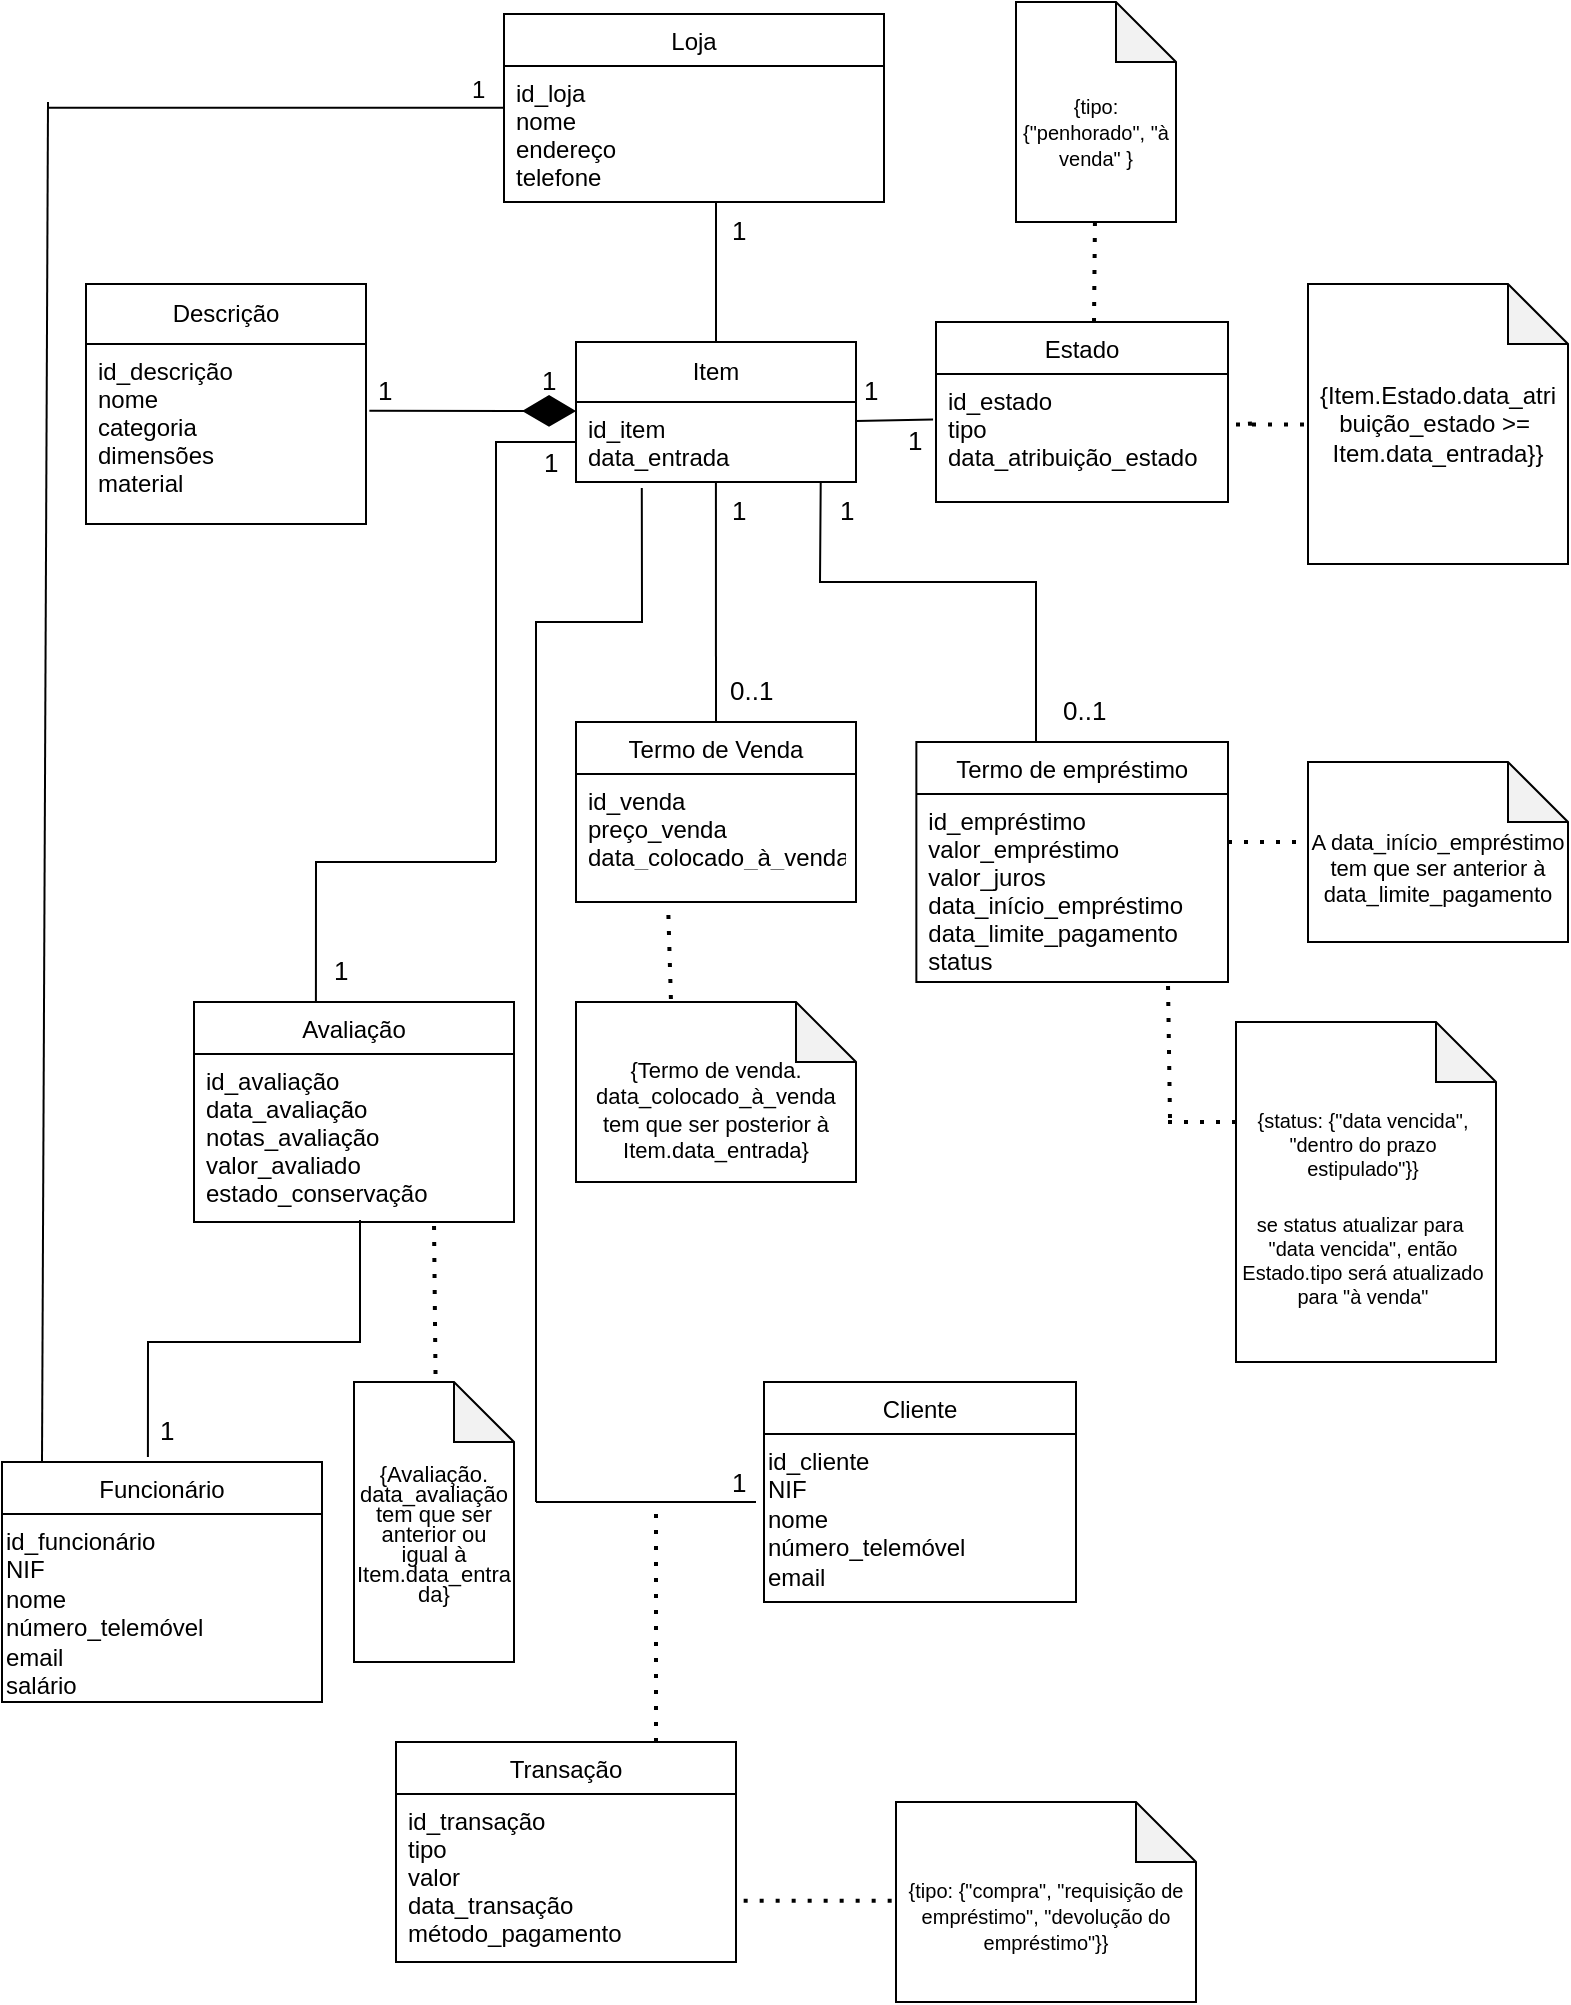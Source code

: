 <mxfile version="24.8.0">
  <diagram id="C5RBs43oDa-KdzZeNtuy" name="Page-1">
    <mxGraphModel dx="1364" dy="747" grid="1" gridSize="10" guides="1" tooltips="1" connect="1" arrows="1" fold="1" page="1" pageScale="1" pageWidth="827" pageHeight="1169" math="0" shadow="0">
      <root>
        <mxCell id="WIyWlLk6GJQsqaUBKTNV-0" />
        <mxCell id="WIyWlLk6GJQsqaUBKTNV-1" parent="WIyWlLk6GJQsqaUBKTNV-0" />
        <mxCell id="BK3RTOM4ylX85SdspDBA-17" value="&lt;div style=&quot;font-size: 11px; margin-top: 16px;&quot;&gt;&lt;font style=&quot;font-size: 11px;&quot;&gt;A data_início_empréstimo tem que ser anterior à data_limite_pagamento&lt;/font&gt;&lt;/div&gt;" style="shape=note;whiteSpace=wrap;html=1;backgroundOutline=1;darkOpacity=0.05;container=0;" parent="WIyWlLk6GJQsqaUBKTNV-1" vertex="1">
          <mxGeometry x="680" y="440" width="130" height="90" as="geometry" />
        </mxCell>
        <mxCell id="ibe0FgVLeVuCVKN4VXd9-33" value="Funcionário" style="swimlane;fontStyle=0;align=center;verticalAlign=top;childLayout=stackLayout;horizontal=1;startSize=26;horizontalStack=0;resizeParent=1;resizeLast=0;collapsible=1;marginBottom=0;rounded=0;shadow=0;strokeWidth=1;container=0;" parent="WIyWlLk6GJQsqaUBKTNV-1" vertex="1">
          <mxGeometry x="27" y="790" width="160" height="120" as="geometry">
            <mxRectangle x="340" y="380" width="170" height="26" as="alternateBounds" />
          </mxGeometry>
        </mxCell>
        <mxCell id="ibe0FgVLeVuCVKN4VXd9-36" value="&lt;div&gt;id_funcionário&lt;/div&gt;&lt;div&gt;NIF&lt;br&gt;&lt;/div&gt;&lt;div&gt;nome&lt;/div&gt;&lt;div&gt;número_telemóvel&lt;/div&gt;&lt;div&gt;email&lt;/div&gt;&lt;div&gt;salário&lt;/div&gt;" style="text;whiteSpace=wrap;html=1;" parent="WIyWlLk6GJQsqaUBKTNV-1" vertex="1">
          <mxGeometry x="27" y="816" width="160" height="78" as="geometry" />
        </mxCell>
        <mxCell id="zkfFHV4jXpPFQw0GAbJ--0" value="Loja" style="swimlane;fontStyle=0;align=center;verticalAlign=top;childLayout=stackLayout;horizontal=1;startSize=26;horizontalStack=0;resizeParent=1;resizeLast=0;collapsible=1;marginBottom=0;rounded=0;shadow=0;strokeWidth=1;container=0;" parent="WIyWlLk6GJQsqaUBKTNV-1" vertex="1">
          <mxGeometry x="278" y="66" width="190" height="94" as="geometry">
            <mxRectangle x="230" y="140" width="160" height="26" as="alternateBounds" />
          </mxGeometry>
        </mxCell>
        <mxCell id="ibe0FgVLeVuCVKN4VXd9-4" value="id_loja&#xa;nome&#xa;endereço&#xa;telefone&#xa;" style="text;align=left;verticalAlign=top;spacingLeft=4;spacingRight=4;overflow=hidden;rotatable=0;points=[[0,0.5],[1,0.5]];portConstraint=eastwest;container=0;" parent="zkfFHV4jXpPFQw0GAbJ--0" vertex="1">
          <mxGeometry y="26" width="190" height="64" as="geometry" />
        </mxCell>
        <mxCell id="zkfFHV4jXpPFQw0GAbJ--13" value="Estado" style="swimlane;fontStyle=0;align=center;verticalAlign=top;childLayout=stackLayout;horizontal=1;startSize=26;horizontalStack=0;resizeParent=1;resizeLast=0;collapsible=1;marginBottom=0;rounded=0;shadow=0;strokeWidth=1;container=0;" parent="WIyWlLk6GJQsqaUBKTNV-1" vertex="1">
          <mxGeometry x="494" y="220" width="146" height="90" as="geometry">
            <mxRectangle x="340" y="380" width="170" height="26" as="alternateBounds" />
          </mxGeometry>
        </mxCell>
        <mxCell id="ibe0FgVLeVuCVKN4VXd9-6" value="id_estado&#xa;tipo&#xa;data_atribuição_estado" style="text;align=left;verticalAlign=top;spacingLeft=4;spacingRight=4;overflow=hidden;rotatable=0;points=[[0,0.5],[1,0.5]];portConstraint=eastwest;fontStyle=0;container=0;" parent="zkfFHV4jXpPFQw0GAbJ--13" vertex="1">
          <mxGeometry y="26" width="146" height="64" as="geometry" />
        </mxCell>
        <mxCell id="87SshtayELK0KyAv6o-h-5" value="Item" style="swimlane;fontStyle=0;childLayout=stackLayout;horizontal=1;startSize=30;horizontalStack=0;resizeParent=1;resizeParentMax=0;resizeLast=0;collapsible=1;marginBottom=0;whiteSpace=wrap;html=1;container=0;" parent="WIyWlLk6GJQsqaUBKTNV-1" vertex="1">
          <mxGeometry x="314" y="230" width="140" height="70" as="geometry" />
        </mxCell>
        <mxCell id="87SshtayELK0KyAv6o-h-20" value="Avaliação" style="swimlane;fontStyle=0;align=center;verticalAlign=top;childLayout=stackLayout;horizontal=1;startSize=26;horizontalStack=0;resizeParent=1;resizeLast=0;collapsible=1;marginBottom=0;rounded=0;shadow=0;strokeWidth=1;container=0;" parent="WIyWlLk6GJQsqaUBKTNV-1" vertex="1">
          <mxGeometry x="123" y="560" width="160" height="110" as="geometry">
            <mxRectangle x="340" y="380" width="170" height="26" as="alternateBounds" />
          </mxGeometry>
        </mxCell>
        <mxCell id="87SshtayELK0KyAv6o-h-29" value="Termo de empréstimo" style="swimlane;fontStyle=0;align=center;verticalAlign=top;childLayout=stackLayout;horizontal=1;startSize=26;horizontalStack=0;resizeParent=1;resizeLast=0;collapsible=1;marginBottom=0;rounded=0;shadow=0;strokeWidth=1;container=0;" parent="WIyWlLk6GJQsqaUBKTNV-1" vertex="1">
          <mxGeometry x="484.18" y="430" width="155.82" height="120" as="geometry">
            <mxRectangle x="340" y="380" width="170" height="26" as="alternateBounds" />
          </mxGeometry>
        </mxCell>
        <mxCell id="ibe0FgVLeVuCVKN4VXd9-19" value="id_empréstimo&#xa;valor_empréstimo&#xa;valor_juros&#xa;data_início_empréstimo&#xa;data_limite_pagamento&#xa;status&#xa;" style="text;align=left;verticalAlign=top;spacingLeft=4;spacingRight=4;overflow=hidden;rotatable=0;points=[[0,0.5],[1,0.5]];portConstraint=eastwest;fontStyle=0;aspect=fixed;container=0;" parent="87SshtayELK0KyAv6o-h-29" vertex="1">
          <mxGeometry y="26" width="155.82" height="94" as="geometry" />
        </mxCell>
        <mxCell id="87SshtayELK0KyAv6o-h-36" value="Cliente" style="swimlane;fontStyle=0;align=center;verticalAlign=top;childLayout=stackLayout;horizontal=1;startSize=26;horizontalStack=0;resizeParent=1;resizeLast=0;collapsible=1;marginBottom=0;rounded=0;shadow=0;strokeWidth=1;container=0;" parent="WIyWlLk6GJQsqaUBKTNV-1" vertex="1">
          <mxGeometry x="408" y="750" width="156" height="110" as="geometry">
            <mxRectangle x="340" y="380" width="170" height="26" as="alternateBounds" />
          </mxGeometry>
        </mxCell>
        <mxCell id="ibe0FgVLeVuCVKN4VXd9-24" value="&lt;div align=&quot;justify&quot; style=&quot;line-height: 120%;&quot;&gt;&lt;font style=&quot;font-size: 12px;&quot;&gt;id_cliente&lt;br&gt;&lt;/font&gt;&lt;/div&gt;&lt;div align=&quot;justify&quot; style=&quot;line-height: 120%;&quot;&gt;&lt;font style=&quot;font-size: 12px;&quot;&gt;NIF&lt;br&gt;&lt;/font&gt;&lt;/div&gt;&lt;div style=&quot;line-height: 120%;&quot; align=&quot;justify&quot;&gt;&lt;font style=&quot;font-size: 12px;&quot;&gt;nome&lt;/font&gt;&lt;/div&gt;&lt;div style=&quot;line-height: 120%;&quot; align=&quot;justify&quot;&gt;&lt;font style=&quot;font-size: 12px;&quot;&gt;número_telemóvel&lt;/font&gt;&lt;/div&gt;&lt;div style=&quot;line-height: 120%;&quot; align=&quot;justify&quot;&gt;&lt;font style=&quot;font-size: 12px;&quot;&gt;email&lt;/font&gt;&lt;/div&gt;" style="text;whiteSpace=wrap;html=1;container=0;" parent="87SshtayELK0KyAv6o-h-36" vertex="1">
          <mxGeometry y="26" width="156" height="74" as="geometry" />
        </mxCell>
        <mxCell id="87SshtayELK0KyAv6o-h-39" value="Transação" style="swimlane;fontStyle=0;align=center;verticalAlign=top;childLayout=stackLayout;horizontal=1;startSize=26;horizontalStack=0;resizeParent=1;resizeLast=0;collapsible=1;marginBottom=0;rounded=0;shadow=0;strokeWidth=1;container=0;" parent="WIyWlLk6GJQsqaUBKTNV-1" vertex="1">
          <mxGeometry x="224" y="930" width="170" height="110" as="geometry">
            <mxRectangle x="340" y="380" width="170" height="26" as="alternateBounds" />
          </mxGeometry>
        </mxCell>
        <mxCell id="ibe0FgVLeVuCVKN4VXd9-22" value="id_transação&#xa;tipo&#xa;valor&#xa;data_transação&#xa;método_pagamento&#xa;" style="text;align=left;verticalAlign=top;spacingLeft=4;spacingRight=4;overflow=hidden;rotatable=0;points=[[0,0.5],[1,0.5]];portConstraint=eastwest;fontStyle=0;container=0;" parent="87SshtayELK0KyAv6o-h-39" vertex="1">
          <mxGeometry y="26" width="170" height="84" as="geometry" />
        </mxCell>
        <mxCell id="87SshtayELK0KyAv6o-h-41" value="Descrição" style="swimlane;fontStyle=0;childLayout=stackLayout;horizontal=1;startSize=30;horizontalStack=0;resizeParent=1;resizeParentMax=0;resizeLast=0;collapsible=1;marginBottom=0;whiteSpace=wrap;html=1;container=0;" parent="WIyWlLk6GJQsqaUBKTNV-1" vertex="1">
          <mxGeometry x="69" y="201" width="140" height="120" as="geometry" />
        </mxCell>
        <mxCell id="ibe0FgVLeVuCVKN4VXd9-42" value="id_descrição&#xa;nome&#xa;categoria&#xa;dimensões&#xa;material&#xa;" style="text;align=left;verticalAlign=top;spacingLeft=4;spacingRight=4;overflow=hidden;rotatable=0;points=[[0,0.5],[1,0.5]];portConstraint=eastwest;fontStyle=0;container=0;" parent="87SshtayELK0KyAv6o-h-41" vertex="1">
          <mxGeometry y="30" width="140" height="90" as="geometry" />
        </mxCell>
        <mxCell id="87SshtayELK0KyAv6o-h-27" value="Termo de Venda" style="swimlane;fontStyle=0;align=center;verticalAlign=top;childLayout=stackLayout;horizontal=1;startSize=26;horizontalStack=0;resizeParent=1;resizeLast=0;collapsible=1;marginBottom=0;rounded=0;shadow=0;strokeWidth=1;container=0;" parent="WIyWlLk6GJQsqaUBKTNV-1" vertex="1">
          <mxGeometry x="314" y="420" width="140" height="90" as="geometry">
            <mxRectangle x="340" y="380" width="170" height="26" as="alternateBounds" />
          </mxGeometry>
        </mxCell>
        <mxCell id="ibe0FgVLeVuCVKN4VXd9-15" value="id_venda&#xa;preço_venda&#xa;data_colocado_à_venda&#xa;" style="text;align=left;verticalAlign=top;spacingLeft=4;spacingRight=4;overflow=hidden;rotatable=0;points=[[0,0.5],[1,0.5]];portConstraint=eastwest;fontStyle=0;container=0;" parent="87SshtayELK0KyAv6o-h-27" vertex="1">
          <mxGeometry y="26" width="140" height="44" as="geometry" />
        </mxCell>
        <mxCell id="ibe0FgVLeVuCVKN4VXd9-29" value="" style="endArrow=none;html=1;rounded=0;entryX=0.663;entryY=0.984;entryDx=0;entryDy=0;entryPerimeter=0;exitX=0.5;exitY=0;exitDx=0;exitDy=0;" parent="WIyWlLk6GJQsqaUBKTNV-1" source="87SshtayELK0KyAv6o-h-27" edge="1">
          <mxGeometry width="50" height="50" relative="1" as="geometry">
            <mxPoint x="383.47" y="410" as="sourcePoint" />
            <mxPoint x="383.96" y="299.996" as="targetPoint" />
          </mxGeometry>
        </mxCell>
        <mxCell id="ibe0FgVLeVuCVKN4VXd9-31" value="" style="endArrow=none;html=1;rounded=0;exitX=0.381;exitY=0;exitDx=0;exitDy=0;exitPerimeter=0;" parent="WIyWlLk6GJQsqaUBKTNV-1" source="87SshtayELK0KyAv6o-h-20" edge="1">
          <mxGeometry width="50" height="50" relative="1" as="geometry">
            <mxPoint x="154" y="510" as="sourcePoint" />
            <mxPoint x="274" y="490" as="targetPoint" />
            <Array as="points">
              <mxPoint x="184" y="490" />
            </Array>
          </mxGeometry>
        </mxCell>
        <mxCell id="ibe0FgVLeVuCVKN4VXd9-32" value="" style="endArrow=none;html=1;rounded=0;" parent="WIyWlLk6GJQsqaUBKTNV-1" edge="1">
          <mxGeometry width="50" height="50" relative="1" as="geometry">
            <mxPoint x="404" y="810" as="sourcePoint" />
            <mxPoint x="294" y="810" as="targetPoint" />
            <Array as="points" />
          </mxGeometry>
        </mxCell>
        <mxCell id="kfRFtVWWlGpXpjC6ZaTj-0" value="" style="endArrow=none;html=1;rounded=0;entryX=0.235;entryY=1.075;entryDx=0;entryDy=0;entryPerimeter=0;" parent="WIyWlLk6GJQsqaUBKTNV-1" target="ibe0FgVLeVuCVKN4VXd9-11" edge="1">
          <mxGeometry width="50" height="50" relative="1" as="geometry">
            <mxPoint x="294" y="810" as="sourcePoint" />
            <mxPoint x="354" y="370" as="targetPoint" />
            <Array as="points">
              <mxPoint x="294" y="370" />
              <mxPoint x="347" y="370" />
            </Array>
          </mxGeometry>
        </mxCell>
        <mxCell id="kfRFtVWWlGpXpjC6ZaTj-4" value="" style="endArrow=none;html=1;rounded=0;exitX=0.456;exitY=-0.021;exitDx=0;exitDy=0;exitPerimeter=0;" parent="WIyWlLk6GJQsqaUBKTNV-1" source="ibe0FgVLeVuCVKN4VXd9-33" edge="1">
          <mxGeometry width="50" height="50" relative="1" as="geometry">
            <mxPoint x="424" y="690" as="sourcePoint" />
            <mxPoint x="206" y="669" as="targetPoint" />
            <Array as="points">
              <mxPoint x="100" y="730" />
              <mxPoint x="184" y="730" />
              <mxPoint x="206" y="730" />
            </Array>
          </mxGeometry>
        </mxCell>
        <mxCell id="BK3RTOM4ylX85SdspDBA-0" value="" style="endArrow=none;html=1;rounded=0;exitX=0.125;exitY=0;exitDx=0;exitDy=0;exitPerimeter=0;" parent="WIyWlLk6GJQsqaUBKTNV-1" source="ibe0FgVLeVuCVKN4VXd9-33" edge="1">
          <mxGeometry width="50" height="50" relative="1" as="geometry">
            <mxPoint x="34" y="750" as="sourcePoint" />
            <mxPoint x="50" y="110" as="targetPoint" />
          </mxGeometry>
        </mxCell>
        <mxCell id="BK3RTOM4ylX85SdspDBA-16" value="" style="endArrow=none;html=1;rounded=0;" parent="WIyWlLk6GJQsqaUBKTNV-1" edge="1">
          <mxGeometry width="50" height="50" relative="1" as="geometry">
            <mxPoint x="50" y="112.86" as="sourcePoint" />
            <mxPoint x="278" y="112.86" as="targetPoint" />
          </mxGeometry>
        </mxCell>
        <mxCell id="BK3RTOM4ylX85SdspDBA-22" value="" style="endArrow=none;dashed=1;html=1;dashPattern=1 3;strokeWidth=2;rounded=0;" parent="WIyWlLk6GJQsqaUBKTNV-1" edge="1">
          <mxGeometry width="50" height="50" relative="1" as="geometry">
            <mxPoint x="674" y="480" as="sourcePoint" />
            <mxPoint x="634" y="480" as="targetPoint" />
            <Array as="points">
              <mxPoint x="640" y="480" />
            </Array>
          </mxGeometry>
        </mxCell>
        <mxCell id="BK3RTOM4ylX85SdspDBA-24" value="&lt;div style=&quot;font-size: 10px; padding-right: 3px; margin-bottom: 0px; margin-top: 16px;&quot; align=&quot;center&quot;&gt;&lt;font style=&quot;font-size: 10px;&quot;&gt;{status: {&quot;data vencida&quot;, &quot;dentro do prazo estipulado&quot;}}&lt;/font&gt;&lt;/div&gt;&lt;div style=&quot;font-size: 10px; padding-right: 3px; margin-bottom: 0px; margin-top: 16px;&quot; align=&quot;center&quot;&gt;&lt;font style=&quot;font-size: 10px;&quot;&gt;se status atualizar para&amp;nbsp; &quot;data vencida&quot;, então Estado.tipo será atualizado para &quot;à venda&quot;&lt;br&gt;&lt;/font&gt;&lt;/div&gt;" style="shape=note;whiteSpace=wrap;html=1;backgroundOutline=1;darkOpacity=0.05;align=center;container=0;" parent="WIyWlLk6GJQsqaUBKTNV-1" vertex="1">
          <mxGeometry x="644" y="570" width="130" height="170" as="geometry" />
        </mxCell>
        <mxCell id="BK3RTOM4ylX85SdspDBA-26" value="&lt;p style=&quot;line-height: 110%; margin-top: 30px; padding-right: 0px;&quot;&gt;&lt;font style=&quot;font-size: 10px;&quot;&gt;{tipo: {&quot;compra&quot;, &quot;requisição de empréstimo&quot;, &quot;devolução do empréstimo&quot;}}&lt;/font&gt;&lt;/p&gt;" style="shape=note;whiteSpace=wrap;html=1;backgroundOutline=1;darkOpacity=0.05;spacingBottom=4;labelBorderColor=none;container=0;" parent="WIyWlLk6GJQsqaUBKTNV-1" vertex="1">
          <mxGeometry x="474" y="960" width="150" height="100" as="geometry" />
        </mxCell>
        <mxCell id="BK3RTOM4ylX85SdspDBA-27" value="" style="endArrow=none;dashed=1;html=1;dashPattern=1 3;strokeWidth=2;rounded=0;" parent="WIyWlLk6GJQsqaUBKTNV-1" target="BK3RTOM4ylX85SdspDBA-28" edge="1">
          <mxGeometry width="50" height="50" relative="1" as="geometry">
            <mxPoint x="573" y="220" as="sourcePoint" />
            <mxPoint x="573" y="300" as="targetPoint" />
          </mxGeometry>
        </mxCell>
        <mxCell id="BK3RTOM4ylX85SdspDBA-28" value="&lt;div style=&quot;font-size: 11px; margin-top: 20px;&quot;&gt;&lt;font style=&quot;font-size: 10px;&quot;&gt;{tipo: {&quot;penhorado&quot;, &quot;à venda&quot; }&lt;/font&gt;&lt;/div&gt;" style="shape=note;whiteSpace=wrap;html=1;backgroundOutline=1;darkOpacity=0.05;container=0;" parent="WIyWlLk6GJQsqaUBKTNV-1" vertex="1">
          <mxGeometry x="534" y="60" width="80" height="110" as="geometry" />
        </mxCell>
        <mxCell id="BK3RTOM4ylX85SdspDBA-30" value="&lt;p style=&quot;line-height: 110%; margin-top: 30px;&quot;&gt;&lt;font style=&quot;font-size: 11px;&quot;&gt;{Termo de venda. data_colocado_à_venda tem que ser posterior à Item.data_entrada} &lt;/font&gt;&lt;/p&gt;" style="shape=note;whiteSpace=wrap;html=1;backgroundOutline=1;darkOpacity=0.05;container=0;" parent="WIyWlLk6GJQsqaUBKTNV-1" vertex="1">
          <mxGeometry x="314" y="560" width="140" height="90" as="geometry" />
        </mxCell>
        <mxCell id="BK3RTOM4ylX85SdspDBA-33" value="&lt;div&gt;{Item.Estado.data_atri&lt;/div&gt;&lt;div&gt;buição_estado &amp;gt;=&amp;nbsp;&lt;/div&gt;&lt;div&gt;Item.data_entrada}}&lt;/div&gt;" style="shape=note;whiteSpace=wrap;html=1;backgroundOutline=1;darkOpacity=0.05;container=0;" parent="WIyWlLk6GJQsqaUBKTNV-1" vertex="1">
          <mxGeometry x="680" y="201" width="130" height="140" as="geometry" />
        </mxCell>
        <mxCell id="BK3RTOM4ylX85SdspDBA-34" value="" style="endArrow=none;dashed=1;html=1;dashPattern=1 3;strokeWidth=2;rounded=0;entryX=0.75;entryY=1;entryDx=0;entryDy=0;" parent="WIyWlLk6GJQsqaUBKTNV-1" target="87SshtayELK0KyAv6o-h-20" edge="1">
          <mxGeometry width="50" height="50" relative="1" as="geometry">
            <mxPoint x="244" y="770" as="sourcePoint" />
            <mxPoint x="314" y="690" as="targetPoint" />
          </mxGeometry>
        </mxCell>
        <mxCell id="BK3RTOM4ylX85SdspDBA-35" value="&lt;p style=&quot;line-height: 110%;&quot;&gt;&lt;/p&gt;&lt;div style=&quot;margin-top: 25px; font-size: 11px; line-height: 90%;&quot;&gt;&lt;font style=&quot;font-size: 11px;&quot;&gt;{Avaliação. data_avaliação tem que ser anterior ou igual à&lt;br&gt;&lt;/font&gt;&lt;/div&gt;&lt;div style=&quot;font-size: 11px; line-height: 90%;&quot;&gt;&lt;font style=&quot;font-size: 11px;&quot;&gt;Item.data_entra&lt;/font&gt;&lt;/div&gt;&lt;div style=&quot;font-size: 11px; line-height: 90%;&quot;&gt;&lt;font style=&quot;font-size: 11px;&quot;&gt;da}&lt;/font&gt;&lt;/div&gt;&lt;p&gt;&lt;/p&gt;" style="shape=note;whiteSpace=wrap;html=1;backgroundOutline=1;darkOpacity=0.05;container=0;" parent="WIyWlLk6GJQsqaUBKTNV-1" vertex="1">
          <mxGeometry x="203" y="750" width="80" height="140" as="geometry" />
        </mxCell>
        <mxCell id="BK3RTOM4ylX85SdspDBA-40" value="" style="endArrow=none;html=1;rounded=0;exitX=1;exitY=0.5;exitDx=0;exitDy=0;entryX=-0.01;entryY=0.356;entryDx=0;entryDy=0;entryPerimeter=0;" parent="WIyWlLk6GJQsqaUBKTNV-1" target="ibe0FgVLeVuCVKN4VXd9-6" edge="1">
          <mxGeometry width="50" height="50" relative="1" as="geometry">
            <mxPoint x="454" y="269.5" as="sourcePoint" />
            <mxPoint x="480" y="280" as="targetPoint" />
          </mxGeometry>
        </mxCell>
        <mxCell id="BK3RTOM4ylX85SdspDBA-41" value="" style="endArrow=none;html=1;rounded=0;entryX=0.874;entryY=0.996;entryDx=0;entryDy=0;entryPerimeter=0;" parent="WIyWlLk6GJQsqaUBKTNV-1" target="ibe0FgVLeVuCVKN4VXd9-11" edge="1">
          <mxGeometry width="50" height="50" relative="1" as="geometry">
            <mxPoint x="544" y="430" as="sourcePoint" />
            <mxPoint x="376" y="451" as="targetPoint" />
            <Array as="points">
              <mxPoint x="544" y="350" />
              <mxPoint x="436" y="350" />
            </Array>
          </mxGeometry>
        </mxCell>
        <mxCell id="BK3RTOM4ylX85SdspDBA-42" value="" style="endArrow=none;html=1;rounded=0;entryX=0;entryY=0.5;entryDx=0;entryDy=0;" parent="WIyWlLk6GJQsqaUBKTNV-1" target="ibe0FgVLeVuCVKN4VXd9-11" edge="1">
          <mxGeometry width="50" height="50" relative="1" as="geometry">
            <mxPoint x="274" y="490" as="sourcePoint" />
            <mxPoint x="254" y="280" as="targetPoint" />
            <Array as="points">
              <mxPoint x="274" y="280" />
            </Array>
          </mxGeometry>
        </mxCell>
        <mxCell id="ibe0FgVLeVuCVKN4VXd9-2" value="&#xa;" style="text;align=left;verticalAlign=top;spacingLeft=4;spacingRight=4;overflow=hidden;rotatable=0;points=[[0,0.5],[1,0.5]];portConstraint=eastwest;container=0;" parent="WIyWlLk6GJQsqaUBKTNV-1" vertex="1">
          <mxGeometry x="278" y="150" width="196" height="4" as="geometry" />
        </mxCell>
        <mxCell id="ibe0FgVLeVuCVKN4VXd9-11" value="id_item&#xa;data_entrada&#xa;" style="text;align=left;verticalAlign=top;spacingLeft=4;spacingRight=4;overflow=hidden;rotatable=0;points=[[0,0.5],[1,0.5]];portConstraint=eastwest;fontStyle=0;container=0;" parent="WIyWlLk6GJQsqaUBKTNV-1" vertex="1">
          <mxGeometry x="314" y="260" width="140" height="40" as="geometry" />
        </mxCell>
        <mxCell id="ibe0FgVLeVuCVKN4VXd9-14" value="id_avaliação&#xa;data_avaliação&#xa;notas_avaliação&#xa;valor_avaliado&#xa;estado_conservação&#xa;&#xa;" style="text;align=left;verticalAlign=top;spacingLeft=4;spacingRight=4;overflow=hidden;rotatable=0;points=[[0,0.5],[1,0.5]];portConstraint=eastwest;fontStyle=0;container=0;" parent="WIyWlLk6GJQsqaUBKTNV-1" vertex="1">
          <mxGeometry x="123" y="586" width="160" height="84" as="geometry" />
        </mxCell>
        <mxCell id="BK3RTOM4ylX85SdspDBA-48" value="" style="endArrow=none;dashed=1;html=1;dashPattern=1 3;strokeWidth=2;rounded=0;exitX=0.339;exitY=-0.017;exitDx=0;exitDy=0;exitPerimeter=0;" parent="WIyWlLk6GJQsqaUBKTNV-1" source="BK3RTOM4ylX85SdspDBA-30" edge="1">
          <mxGeometry width="50" height="50" relative="1" as="geometry">
            <mxPoint x="204" y="630" as="sourcePoint" />
            <mxPoint x="360" y="510" as="targetPoint" />
          </mxGeometry>
        </mxCell>
        <mxCell id="BK3RTOM4ylX85SdspDBA-52" value="" style="endArrow=none;dashed=1;html=1;dashPattern=1 3;strokeWidth=2;rounded=0;" parent="WIyWlLk6GJQsqaUBKTNV-1" edge="1">
          <mxGeometry width="50" height="50" relative="1" as="geometry">
            <mxPoint x="354" y="930" as="sourcePoint" />
            <mxPoint x="354" y="810" as="targetPoint" />
          </mxGeometry>
        </mxCell>
        <mxCell id="BK3RTOM4ylX85SdspDBA-53" value="" style="endArrow=none;dashed=1;html=1;dashPattern=1 3;strokeWidth=2;rounded=0;exitX=1.008;exitY=0.602;exitDx=0;exitDy=0;exitPerimeter=0;entryX=-0.017;entryY=0.61;entryDx=0;entryDy=0;entryPerimeter=0;" parent="WIyWlLk6GJQsqaUBKTNV-1" edge="1">
          <mxGeometry width="50" height="50" relative="1" as="geometry">
            <mxPoint x="397.83" y="1009.396" as="sourcePoint" />
            <mxPoint x="474.0" y="1009.38" as="targetPoint" />
          </mxGeometry>
        </mxCell>
        <mxCell id="BK3RTOM4ylX85SdspDBA-57" value="" style="endArrow=none;html=1;rounded=0;" parent="WIyWlLk6GJQsqaUBKTNV-1" edge="1">
          <mxGeometry width="50" height="50" relative="1" as="geometry">
            <mxPoint x="384" y="230" as="sourcePoint" />
            <mxPoint x="384" y="160" as="targetPoint" />
          </mxGeometry>
        </mxCell>
        <mxCell id="BK3RTOM4ylX85SdspDBA-62" value="1" style="text;align=left;verticalAlign=top;spacingLeft=4;spacingRight=4;overflow=hidden;rotatable=0;points=[[0,0.5],[1,0.5]];portConstraint=eastwest;fontStyle=0;container=0;" parent="WIyWlLk6GJQsqaUBKTNV-1" vertex="1">
          <mxGeometry x="256" y="90" width="22" height="30" as="geometry" />
        </mxCell>
        <mxCell id="BK3RTOM4ylX85SdspDBA-63" value="1" style="text;align=left;verticalAlign=top;spacingLeft=4;spacingRight=4;overflow=hidden;rotatable=0;points=[[0,0.5],[1,0.5]];portConstraint=eastwest;fontStyle=0;container=0;fontSize=13;" parent="WIyWlLk6GJQsqaUBKTNV-1" vertex="1">
          <mxGeometry x="100" y="760" width="22" height="30" as="geometry" />
        </mxCell>
        <mxCell id="BK3RTOM4ylX85SdspDBA-64" value="1" style="text;align=left;verticalAlign=top;spacingLeft=4;spacingRight=4;overflow=hidden;rotatable=0;points=[[0,0.5],[1,0.5]];portConstraint=eastwest;fontStyle=0;container=0;fontSize=13;" parent="WIyWlLk6GJQsqaUBKTNV-1" vertex="1">
          <mxGeometry x="386" y="786" width="22" height="30" as="geometry" />
        </mxCell>
        <mxCell id="BK3RTOM4ylX85SdspDBA-65" value="1" style="text;align=left;verticalAlign=top;spacingLeft=4;spacingRight=4;overflow=hidden;rotatable=0;points=[[0,0.5],[1,0.5]];portConstraint=eastwest;fontStyle=0;container=0;fontSize=13;" parent="WIyWlLk6GJQsqaUBKTNV-1" vertex="1">
          <mxGeometry x="209" y="240" width="22" height="30" as="geometry" />
        </mxCell>
        <mxCell id="BK3RTOM4ylX85SdspDBA-67" value="1" style="text;align=left;verticalAlign=top;spacingLeft=4;spacingRight=4;overflow=hidden;rotatable=0;points=[[0,0.5],[1,0.5]];portConstraint=eastwest;fontStyle=0;container=0;fontSize=13;" parent="WIyWlLk6GJQsqaUBKTNV-1" vertex="1">
          <mxGeometry x="452" y="240" width="22" height="30" as="geometry" />
        </mxCell>
        <mxCell id="BK3RTOM4ylX85SdspDBA-68" value="1" style="text;align=left;verticalAlign=top;spacingLeft=4;spacingRight=4;overflow=hidden;rotatable=0;points=[[0,0.5],[1,0.5]];portConstraint=eastwest;fontStyle=0;container=0;fontSize=13;" parent="WIyWlLk6GJQsqaUBKTNV-1" vertex="1">
          <mxGeometry x="474" y="265" width="22" height="30" as="geometry" />
        </mxCell>
        <mxCell id="BK3RTOM4ylX85SdspDBA-69" value="1" style="text;align=left;verticalAlign=top;spacingLeft=4;spacingRight=4;overflow=hidden;rotatable=0;points=[[0,0.5],[1,0.5]];portConstraint=eastwest;fontStyle=0;container=0;fontSize=13;" parent="WIyWlLk6GJQsqaUBKTNV-1" vertex="1">
          <mxGeometry x="440" y="300" width="22" height="30" as="geometry" />
        </mxCell>
        <mxCell id="BK3RTOM4ylX85SdspDBA-71" value="1" style="text;align=left;verticalAlign=top;spacingLeft=4;spacingRight=4;overflow=hidden;rotatable=0;points=[[0,0.5],[1,0.5]];portConstraint=eastwest;fontStyle=0;container=0;fontSize=13;" parent="WIyWlLk6GJQsqaUBKTNV-1" vertex="1">
          <mxGeometry x="386" y="300" width="22" height="30" as="geometry" />
        </mxCell>
        <mxCell id="BK3RTOM4ylX85SdspDBA-73" value="1" style="text;align=left;verticalAlign=top;spacingLeft=4;spacingRight=4;overflow=hidden;rotatable=0;points=[[0,0.5],[1,0.5]];portConstraint=eastwest;fontStyle=0;container=0;fontSize=13;" parent="WIyWlLk6GJQsqaUBKTNV-1" vertex="1">
          <mxGeometry x="386" y="160" width="22" height="30" as="geometry" />
        </mxCell>
        <mxCell id="BK3RTOM4ylX85SdspDBA-74" value="1" style="text;align=left;verticalAlign=top;spacingLeft=4;spacingRight=4;overflow=hidden;rotatable=0;points=[[0,0.5],[1,0.5]];portConstraint=eastwest;fontStyle=0;container=0;fontSize=13;" parent="WIyWlLk6GJQsqaUBKTNV-1" vertex="1">
          <mxGeometry x="187" y="530" width="22" height="30" as="geometry" />
        </mxCell>
        <mxCell id="BK3RTOM4ylX85SdspDBA-75" value="1" style="text;align=left;verticalAlign=top;spacingLeft=4;spacingRight=4;overflow=hidden;rotatable=0;points=[[0,0.5],[1,0.5]];portConstraint=eastwest;fontStyle=0;container=0;fontSize=13;" parent="WIyWlLk6GJQsqaUBKTNV-1" vertex="1">
          <mxGeometry x="292" y="276" width="22" height="30" as="geometry" />
        </mxCell>
        <mxCell id="BK3RTOM4ylX85SdspDBA-83" value="" style="shape=image;html=1;verticalAlign=top;verticalLabelPosition=bottom;labelBackgroundColor=#ffffff;imageAspect=0;aspect=fixed;image=https://cdn1.iconfinder.com/data/icons/bootstrap/16/asterisk-128.png;strokeColor=default;align=center;fontFamily=Helvetica;fontSize=12;fontColor=default;fillColor=default;" parent="WIyWlLk6GJQsqaUBKTNV-1" vertex="1">
          <mxGeometry x="390" y="210" width="10" height="10" as="geometry" />
        </mxCell>
        <mxCell id="BK3RTOM4ylX85SdspDBA-85" value="" style="shape=image;html=1;verticalAlign=top;verticalLabelPosition=bottom;labelBackgroundColor=#ffffff;imageAspect=0;aspect=fixed;image=https://cdn1.iconfinder.com/data/icons/bootstrap/16/asterisk-128.png;strokeColor=default;align=center;fontFamily=Helvetica;fontSize=12;fontColor=default;fillColor=default;" parent="WIyWlLk6GJQsqaUBKTNV-1" vertex="1">
          <mxGeometry x="350" y="306" width="10" height="10" as="geometry" />
        </mxCell>
        <mxCell id="BK3RTOM4ylX85SdspDBA-88" value="" style="shape=image;html=1;verticalAlign=top;verticalLabelPosition=bottom;labelBackgroundColor=#ffffff;imageAspect=0;aspect=fixed;image=https://cdn1.iconfinder.com/data/icons/bootstrap/16/asterisk-128.png;strokeColor=default;align=center;fontFamily=Helvetica;fontSize=12;fontColor=default;fillColor=default;" parent="WIyWlLk6GJQsqaUBKTNV-1" vertex="1">
          <mxGeometry x="193" y="680" width="10" height="10" as="geometry" />
        </mxCell>
        <mxCell id="BK3RTOM4ylX85SdspDBA-90" value="" style="shape=image;html=1;verticalAlign=top;verticalLabelPosition=bottom;labelBackgroundColor=#ffffff;imageAspect=0;aspect=fixed;image=https://cdn1.iconfinder.com/data/icons/bootstrap/16/asterisk-128.png;strokeColor=default;align=center;fontFamily=Helvetica;fontSize=12;fontColor=default;fillColor=default;" parent="WIyWlLk6GJQsqaUBKTNV-1" vertex="1">
          <mxGeometry x="27" y="770" width="10" height="10" as="geometry" />
        </mxCell>
        <mxCell id="BK3RTOM4ylX85SdspDBA-91" value="0..1" style="text;align=left;verticalAlign=top;spacingLeft=4;spacingRight=4;overflow=hidden;rotatable=0;points=[[0,0.5],[1,0.5]];portConstraint=eastwest;fontStyle=0;container=0;fontSize=13;" parent="WIyWlLk6GJQsqaUBKTNV-1" vertex="1">
          <mxGeometry x="385" y="390" width="45" height="30" as="geometry" />
        </mxCell>
        <mxCell id="BK3RTOM4ylX85SdspDBA-92" value="0..1" style="text;align=left;verticalAlign=top;spacingLeft=4;spacingRight=4;overflow=hidden;rotatable=0;points=[[0,0.5],[1,0.5]];portConstraint=eastwest;fontStyle=0;container=0;fontSize=13;" parent="WIyWlLk6GJQsqaUBKTNV-1" vertex="1">
          <mxGeometry x="551.5" y="400" width="45" height="30" as="geometry" />
        </mxCell>
        <mxCell id="BK3RTOM4ylX85SdspDBA-96" value="" style="endArrow=diamondThin;endFill=1;endSize=24;html=1;rounded=0;fontFamily=Helvetica;fontSize=12;fontColor=default;labelBackgroundColor=#ffffff;exitX=1.012;exitY=0.371;exitDx=0;exitDy=0;exitPerimeter=0;" parent="WIyWlLk6GJQsqaUBKTNV-1" source="ibe0FgVLeVuCVKN4VXd9-42" edge="1">
          <mxGeometry width="160" relative="1" as="geometry">
            <mxPoint x="220" y="270" as="sourcePoint" />
            <mxPoint x="314" y="264.51" as="targetPoint" />
          </mxGeometry>
        </mxCell>
        <mxCell id="BK3RTOM4ylX85SdspDBA-98" value="1" style="text;align=left;verticalAlign=top;spacingLeft=4;spacingRight=4;overflow=hidden;rotatable=0;points=[[0,0.5],[1,0.5]];portConstraint=eastwest;fontStyle=0;container=0;fontSize=13;" parent="WIyWlLk6GJQsqaUBKTNV-1" vertex="1">
          <mxGeometry x="291" y="235" width="22" height="30" as="geometry" />
        </mxCell>
        <mxCell id="BK3RTOM4ylX85SdspDBA-99" value="" style="endArrow=none;dashed=1;html=1;dashPattern=1 3;strokeWidth=2;rounded=0;" parent="WIyWlLk6GJQsqaUBKTNV-1" edge="1">
          <mxGeometry width="50" height="50" relative="1" as="geometry">
            <mxPoint x="644" y="620" as="sourcePoint" />
            <mxPoint x="604" y="620" as="targetPoint" />
            <Array as="points">
              <mxPoint x="610" y="620" />
            </Array>
          </mxGeometry>
        </mxCell>
        <mxCell id="BK3RTOM4ylX85SdspDBA-100" value="" style="endArrow=none;dashed=1;html=1;dashPattern=1 3;strokeWidth=2;rounded=0;exitX=0.339;exitY=-0.017;exitDx=0;exitDy=0;exitPerimeter=0;entryX=0.339;entryY=1.023;entryDx=0;entryDy=0;entryPerimeter=0;" parent="WIyWlLk6GJQsqaUBKTNV-1" edge="1">
          <mxGeometry width="50" height="50" relative="1" as="geometry">
            <mxPoint x="611" y="618" as="sourcePoint" />
            <mxPoint x="610" y="551" as="targetPoint" />
          </mxGeometry>
        </mxCell>
        <mxCell id="BK3RTOM4ylX85SdspDBA-103" value="" style="endArrow=none;dashed=1;html=1;dashPattern=1 3;strokeWidth=2;rounded=0;" parent="WIyWlLk6GJQsqaUBKTNV-1" edge="1">
          <mxGeometry width="50" height="50" relative="1" as="geometry">
            <mxPoint x="678" y="271.24" as="sourcePoint" />
            <mxPoint x="654" y="270.62" as="targetPoint" />
            <Array as="points">
              <mxPoint x="644" y="271.24" />
            </Array>
          </mxGeometry>
        </mxCell>
      </root>
    </mxGraphModel>
  </diagram>
</mxfile>
